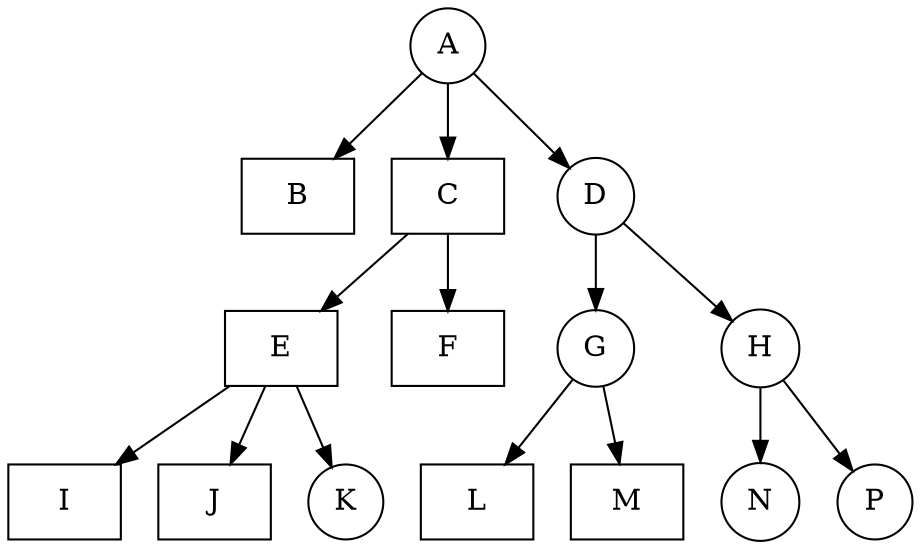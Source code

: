 // And/Or Tree
digraph {
	node [shape=box]
	B
	node [shape=box]
	C
	node [shape=box]
	E
	node [shape=box]
	F
	node [shape=box]
	I
	node [shape=box]
	J
	node [shape=box]
	L
	node [shape=box]
	M
	node [shape=circle]
	E -> I
	node [shape=circle]
	E -> J
	node [shape=circle]
	E -> K
	node [shape=circle]
	G -> L
	node [shape=circle]
	G -> M
	node [shape=circle]
	H -> N
	node [shape=circle]
	H -> P
	node [shape=circle]
	C -> E
	node [shape=circle]
	C -> F
	node [shape=circle]
	D -> G
	node [shape=circle]
	D -> H
	node [shape=circle]
	A -> B
	node [shape=circle]
	A -> C
	node [shape=circle]
	A -> D
}
